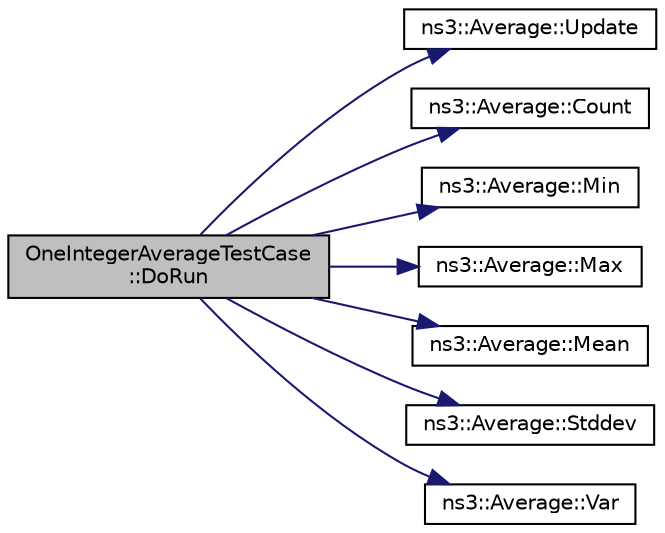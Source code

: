 digraph "OneIntegerAverageTestCase::DoRun"
{
  edge [fontname="Helvetica",fontsize="10",labelfontname="Helvetica",labelfontsize="10"];
  node [fontname="Helvetica",fontsize="10",shape=record];
  rankdir="LR";
  Node1 [label="OneIntegerAverageTestCase\l::DoRun",height=0.2,width=0.4,color="black", fillcolor="grey75", style="filled", fontcolor="black"];
  Node1 -> Node2 [color="midnightblue",fontsize="10",style="solid"];
  Node2 [label="ns3::Average::Update",height=0.2,width=0.4,color="black", fillcolor="white", style="filled",URL="$d4/d51/classns3_1_1Average.html#a223cb5172985f2cf4944488f4ac1186b",tooltip="Add new sample. "];
  Node1 -> Node3 [color="midnightblue",fontsize="10",style="solid"];
  Node3 [label="ns3::Average::Count",height=0.2,width=0.4,color="black", fillcolor="white", style="filled",URL="$d4/d51/classns3_1_1Average.html#abdf7954e5cba2818febdd0588b8e4a20",tooltip="Sample size. "];
  Node1 -> Node4 [color="midnightblue",fontsize="10",style="solid"];
  Node4 [label="ns3::Average::Min",height=0.2,width=0.4,color="black", fillcolor="white", style="filled",URL="$d4/d51/classns3_1_1Average.html#a4649e7990b939fc55360312ac4ab6828",tooltip="Minimum. "];
  Node1 -> Node5 [color="midnightblue",fontsize="10",style="solid"];
  Node5 [label="ns3::Average::Max",height=0.2,width=0.4,color="black", fillcolor="white", style="filled",URL="$d4/d51/classns3_1_1Average.html#a259a45edf08a70e46c79c627944ff9af",tooltip="Maximum. "];
  Node1 -> Node6 [color="midnightblue",fontsize="10",style="solid"];
  Node6 [label="ns3::Average::Mean",height=0.2,width=0.4,color="black", fillcolor="white", style="filled",URL="$d4/d51/classns3_1_1Average.html#a750277f678abfdc0184d697238975b93",tooltip="Estimate of mean, alias to Avg. "];
  Node1 -> Node7 [color="midnightblue",fontsize="10",style="solid"];
  Node7 [label="ns3::Average::Stddev",height=0.2,width=0.4,color="black", fillcolor="white", style="filled",URL="$d4/d51/classns3_1_1Average.html#ac7536c397973130662606c1019049503",tooltip="Standard deviation. "];
  Node1 -> Node8 [color="midnightblue",fontsize="10",style="solid"];
  Node8 [label="ns3::Average::Var",height=0.2,width=0.4,color="black", fillcolor="white", style="filled",URL="$d4/d51/classns3_1_1Average.html#af81b1dec6bcafabf4ed63f43fdd8f568",tooltip="Unbiased estimate of variance. "];
}
